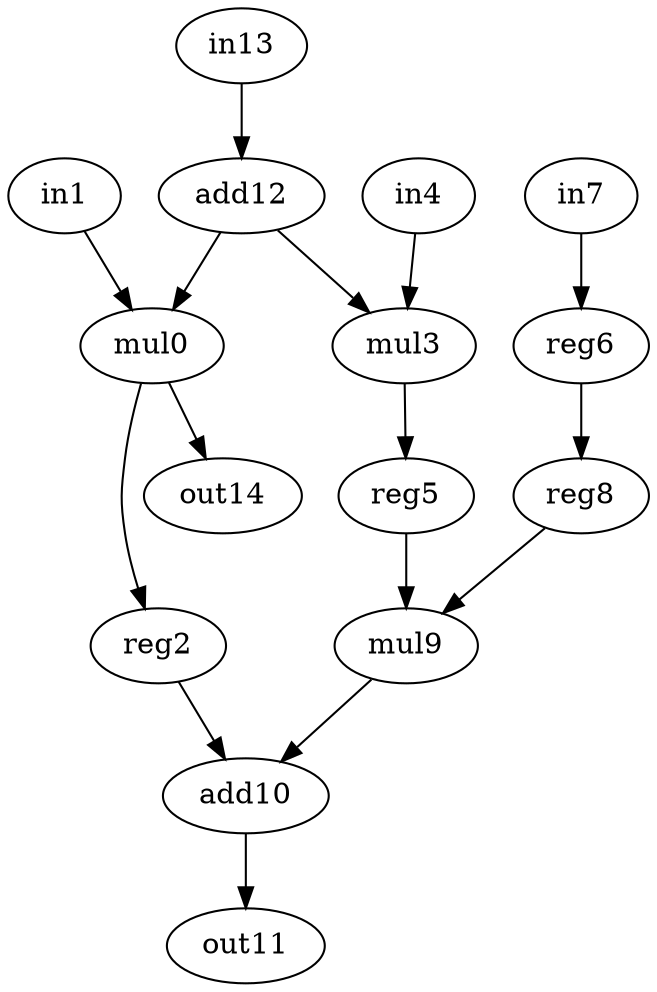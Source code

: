 digraph atax {
    0 [label = mul0 op = mul ] ;
    1 [label = in1 op = in ] ;
    2 [label = reg2 op = reg ]; 
    3 [label = mul3 op = mul ] ;
    4 [label = in4 op = in ] ;
    5 [label = reg5 op = reg ]; 
    6 [label = reg6 op = reg ] ;
    7 [label = in7 op = in ] ;
    8 [label = reg8 op = reg ]; 
    9 [label = mul9 op = mul ] ;
    10 [label = add10 op = add ]; 
    11 [label = out11 op = out ] ;
    12 [label = add12 op = addi value = 2 ] ;
    13 [label = in13 op = in ] ;
    14 [label = out14 op = out ] ;

    1 -> 0 [port = 0  w = 0 ];
    12 -> 0 [port = 1  w = 10 ];
    0 -> 2 [port = 0  w = 0 ] ;
    4 -> 3 [port = 0  w = 0 ] ;
    12 -> 3 [port = 1  w = 0 ] ;
    3 -> 5 [port = 0  w = 0 ] ;
    7 -> 6 [port = 0  w = 0 ] ;
    6 -> 8 [port = 0  w = 0 ] ;
    5 -> 9 [port = 0  w = 0 ] ;
    8 -> 9 [port = 1  w = 0 ] ;
    2 -> 10 [port = 0  w = 0 ] ;
    9 -> 10 [port = 1  w = 0 ] ;
    10 -> 11 [port = 0  w = 0 ] ;
    13 -> 12 [port = 0  w = 0 ] ;
    0 -> 14 [port = 0  w = 0 ] ;
}
